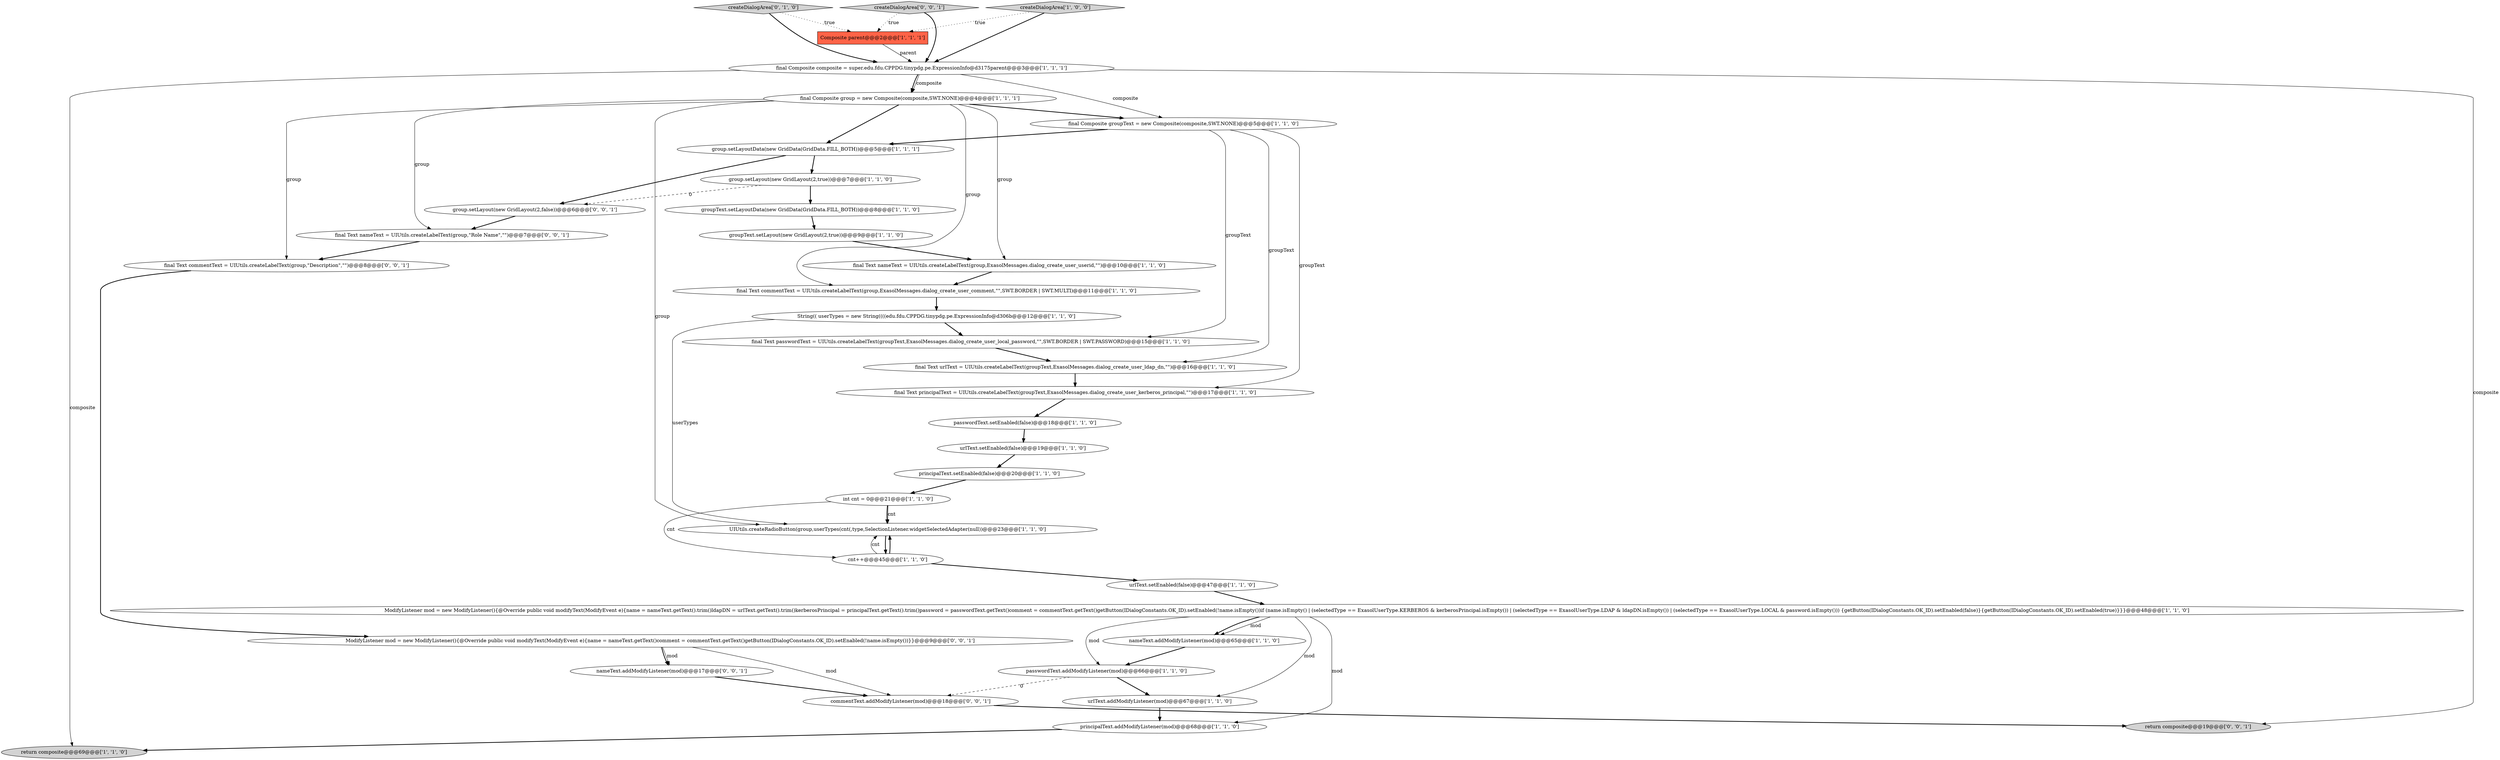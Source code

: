 digraph {
32 [style = filled, label = "final Text commentText = UIUtils.createLabelText(group,\"Description\",\"\")@@@8@@@['0', '0', '1']", fillcolor = white, shape = ellipse image = "AAA0AAABBB3BBB"];
31 [style = filled, label = "nameText.addModifyListener(mod)@@@17@@@['0', '0', '1']", fillcolor = white, shape = ellipse image = "AAA0AAABBB3BBB"];
34 [style = filled, label = "group.setLayout(new GridLayout(2,false))@@@6@@@['0', '0', '1']", fillcolor = white, shape = ellipse image = "AAA0AAABBB3BBB"];
22 [style = filled, label = "passwordText.addModifyListener(mod)@@@66@@@['1', '1', '0']", fillcolor = white, shape = ellipse image = "AAA0AAABBB1BBB"];
13 [style = filled, label = "Composite parent@@@2@@@['1', '1', '1']", fillcolor = tomato, shape = box image = "AAA0AAABBB1BBB"];
28 [style = filled, label = "createDialogArea['0', '1', '0']", fillcolor = lightgray, shape = diamond image = "AAA0AAABBB2BBB"];
17 [style = filled, label = "urlText.addModifyListener(mod)@@@67@@@['1', '1', '0']", fillcolor = white, shape = ellipse image = "AAA0AAABBB1BBB"];
15 [style = filled, label = "final Text commentText = UIUtils.createLabelText(group,ExasolMessages.dialog_create_user_comment,\"\",SWT.BORDER | SWT.MULTI)@@@11@@@['1', '1', '0']", fillcolor = white, shape = ellipse image = "AAA0AAABBB1BBB"];
4 [style = filled, label = "final Composite composite = super.edu.fdu.CPPDG.tinypdg.pe.ExpressionInfo@d3175parent@@@3@@@['1', '1', '1']", fillcolor = white, shape = ellipse image = "AAA0AAABBB1BBB"];
0 [style = filled, label = "urlText.setEnabled(false)@@@19@@@['1', '1', '0']", fillcolor = white, shape = ellipse image = "AAA0AAABBB1BBB"];
33 [style = filled, label = "createDialogArea['0', '0', '1']", fillcolor = lightgray, shape = diamond image = "AAA0AAABBB3BBB"];
16 [style = filled, label = "nameText.addModifyListener(mod)@@@65@@@['1', '1', '0']", fillcolor = white, shape = ellipse image = "AAA0AAABBB1BBB"];
36 [style = filled, label = "commentText.addModifyListener(mod)@@@18@@@['0', '0', '1']", fillcolor = white, shape = ellipse image = "AAA0AAABBB3BBB"];
12 [style = filled, label = "UIUtils.createRadioButton(group,userTypes(cnt(,type,SelectionListener.widgetSelectedAdapter(null))@@@23@@@['1', '1', '0']", fillcolor = white, shape = ellipse image = "AAA0AAABBB1BBB"];
18 [style = filled, label = "String(( userTypes = new String((((edu.fdu.CPPDG.tinypdg.pe.ExpressionInfo@d306b@@@12@@@['1', '1', '0']", fillcolor = white, shape = ellipse image = "AAA0AAABBB1BBB"];
25 [style = filled, label = "principalText.addModifyListener(mod)@@@68@@@['1', '1', '0']", fillcolor = white, shape = ellipse image = "AAA0AAABBB1BBB"];
24 [style = filled, label = "ModifyListener mod = new ModifyListener(){@Override public void modifyText(ModifyEvent e){name = nameText.getText().trim()ldapDN = urlText.getText().trim()kerberosPrincipal = principalText.getText().trim()password = passwordText.getText()comment = commentText.getText()getButton(IDialogConstants.OK_ID).setEnabled(!name.isEmpty())if (name.isEmpty() | (selectedType == ExasolUserType.KERBEROS & kerberosPrincipal.isEmpty()) | (selectedType == ExasolUserType.LDAP & ldapDN.isEmpty()) | (selectedType == ExasolUserType.LOCAL & password.isEmpty())) {getButton(IDialogConstants.OK_ID).setEnabled(false)}{getButton(IDialogConstants.OK_ID).setEnabled(true)}}}@@@48@@@['1', '1', '0']", fillcolor = white, shape = ellipse image = "AAA0AAABBB1BBB"];
26 [style = filled, label = "createDialogArea['1', '0', '0']", fillcolor = lightgray, shape = diamond image = "AAA0AAABBB1BBB"];
7 [style = filled, label = "groupText.setLayout(new GridLayout(2,true))@@@9@@@['1', '1', '0']", fillcolor = white, shape = ellipse image = "AAA0AAABBB1BBB"];
9 [style = filled, label = "final Composite groupText = new Composite(composite,SWT.NONE)@@@5@@@['1', '1', '0']", fillcolor = white, shape = ellipse image = "AAA0AAABBB1BBB"];
27 [style = filled, label = "return composite@@@69@@@['1', '1', '0']", fillcolor = lightgray, shape = ellipse image = "AAA0AAABBB1BBB"];
11 [style = filled, label = "final Text passwordText = UIUtils.createLabelText(groupText,ExasolMessages.dialog_create_user_local_password,\"\",SWT.BORDER | SWT.PASSWORD)@@@15@@@['1', '1', '0']", fillcolor = white, shape = ellipse image = "AAA0AAABBB1BBB"];
30 [style = filled, label = "return composite@@@19@@@['0', '0', '1']", fillcolor = lightgray, shape = ellipse image = "AAA0AAABBB3BBB"];
35 [style = filled, label = "final Text nameText = UIUtils.createLabelText(group,\"Role Name\",\"\")@@@7@@@['0', '0', '1']", fillcolor = white, shape = ellipse image = "AAA0AAABBB3BBB"];
20 [style = filled, label = "group.setLayout(new GridLayout(2,true))@@@7@@@['1', '1', '0']", fillcolor = white, shape = ellipse image = "AAA0AAABBB1BBB"];
1 [style = filled, label = "cnt++@@@45@@@['1', '1', '0']", fillcolor = white, shape = ellipse image = "AAA0AAABBB1BBB"];
14 [style = filled, label = "final Text urlText = UIUtils.createLabelText(groupText,ExasolMessages.dialog_create_user_ldap_dn,\"\")@@@16@@@['1', '1', '0']", fillcolor = white, shape = ellipse image = "AAA0AAABBB1BBB"];
29 [style = filled, label = "ModifyListener mod = new ModifyListener(){@Override public void modifyText(ModifyEvent e){name = nameText.getText()comment = commentText.getText()getButton(IDialogConstants.OK_ID).setEnabled(!name.isEmpty())}}@@@9@@@['0', '0', '1']", fillcolor = white, shape = ellipse image = "AAA0AAABBB3BBB"];
10 [style = filled, label = "group.setLayoutData(new GridData(GridData.FILL_BOTH))@@@5@@@['1', '1', '1']", fillcolor = white, shape = ellipse image = "AAA0AAABBB1BBB"];
19 [style = filled, label = "principalText.setEnabled(false)@@@20@@@['1', '1', '0']", fillcolor = white, shape = ellipse image = "AAA0AAABBB1BBB"];
6 [style = filled, label = "passwordText.setEnabled(false)@@@18@@@['1', '1', '0']", fillcolor = white, shape = ellipse image = "AAA0AAABBB1BBB"];
8 [style = filled, label = "final Text principalText = UIUtils.createLabelText(groupText,ExasolMessages.dialog_create_user_kerberos_principal,\"\")@@@17@@@['1', '1', '0']", fillcolor = white, shape = ellipse image = "AAA0AAABBB1BBB"];
3 [style = filled, label = "urlText.setEnabled(false)@@@47@@@['1', '1', '0']", fillcolor = white, shape = ellipse image = "AAA0AAABBB1BBB"];
23 [style = filled, label = "groupText.setLayoutData(new GridData(GridData.FILL_BOTH))@@@8@@@['1', '1', '0']", fillcolor = white, shape = ellipse image = "AAA0AAABBB1BBB"];
2 [style = filled, label = "int cnt = 0@@@21@@@['1', '1', '0']", fillcolor = white, shape = ellipse image = "AAA0AAABBB1BBB"];
21 [style = filled, label = "final Text nameText = UIUtils.createLabelText(group,ExasolMessages.dialog_create_user_userid,\"\")@@@10@@@['1', '1', '0']", fillcolor = white, shape = ellipse image = "AAA0AAABBB1BBB"];
5 [style = filled, label = "final Composite group = new Composite(composite,SWT.NONE)@@@4@@@['1', '1', '1']", fillcolor = white, shape = ellipse image = "AAA0AAABBB1BBB"];
24->16 [style = solid, label="mod"];
5->35 [style = solid, label="group"];
20->23 [style = bold, label=""];
3->24 [style = bold, label=""];
20->34 [style = dashed, label="0"];
33->4 [style = bold, label=""];
21->15 [style = bold, label=""];
18->12 [style = solid, label="userTypes"];
15->18 [style = bold, label=""];
28->13 [style = dotted, label="true"];
36->30 [style = bold, label=""];
1->12 [style = bold, label=""];
4->5 [style = bold, label=""];
6->0 [style = bold, label=""];
1->12 [style = solid, label="cnt"];
12->1 [style = bold, label=""];
26->13 [style = dotted, label="true"];
0->19 [style = bold, label=""];
8->6 [style = bold, label=""];
16->22 [style = bold, label=""];
5->9 [style = bold, label=""];
22->17 [style = bold, label=""];
26->4 [style = bold, label=""];
7->21 [style = bold, label=""];
5->10 [style = bold, label=""];
11->14 [style = bold, label=""];
4->30 [style = solid, label="composite"];
35->32 [style = bold, label=""];
5->15 [style = solid, label="group"];
28->4 [style = bold, label=""];
33->13 [style = dotted, label="true"];
5->21 [style = solid, label="group"];
4->9 [style = solid, label="composite"];
1->3 [style = bold, label=""];
9->14 [style = solid, label="groupText"];
2->12 [style = bold, label=""];
24->16 [style = bold, label=""];
17->25 [style = bold, label=""];
4->27 [style = solid, label="composite"];
29->36 [style = solid, label="mod"];
5->32 [style = solid, label="group"];
14->8 [style = bold, label=""];
29->31 [style = bold, label=""];
23->7 [style = bold, label=""];
9->8 [style = solid, label="groupText"];
24->25 [style = solid, label="mod"];
5->12 [style = solid, label="group"];
2->12 [style = solid, label="cnt"];
9->11 [style = solid, label="groupText"];
4->5 [style = solid, label="composite"];
13->4 [style = solid, label="parent"];
19->2 [style = bold, label=""];
29->31 [style = solid, label="mod"];
10->34 [style = bold, label=""];
34->35 [style = bold, label=""];
25->27 [style = bold, label=""];
32->29 [style = bold, label=""];
24->17 [style = solid, label="mod"];
31->36 [style = bold, label=""];
18->11 [style = bold, label=""];
24->22 [style = solid, label="mod"];
2->1 [style = solid, label="cnt"];
9->10 [style = bold, label=""];
22->36 [style = dashed, label="0"];
10->20 [style = bold, label=""];
}
